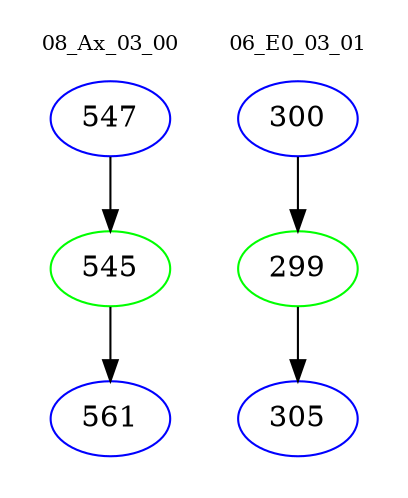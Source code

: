 digraph{
subgraph cluster_0 {
color = white
label = "08_Ax_03_00";
fontsize=10;
T0_547 [label="547", color="blue"]
T0_547 -> T0_545 [color="black"]
T0_545 [label="545", color="green"]
T0_545 -> T0_561 [color="black"]
T0_561 [label="561", color="blue"]
}
subgraph cluster_1 {
color = white
label = "06_E0_03_01";
fontsize=10;
T1_300 [label="300", color="blue"]
T1_300 -> T1_299 [color="black"]
T1_299 [label="299", color="green"]
T1_299 -> T1_305 [color="black"]
T1_305 [label="305", color="blue"]
}
}
